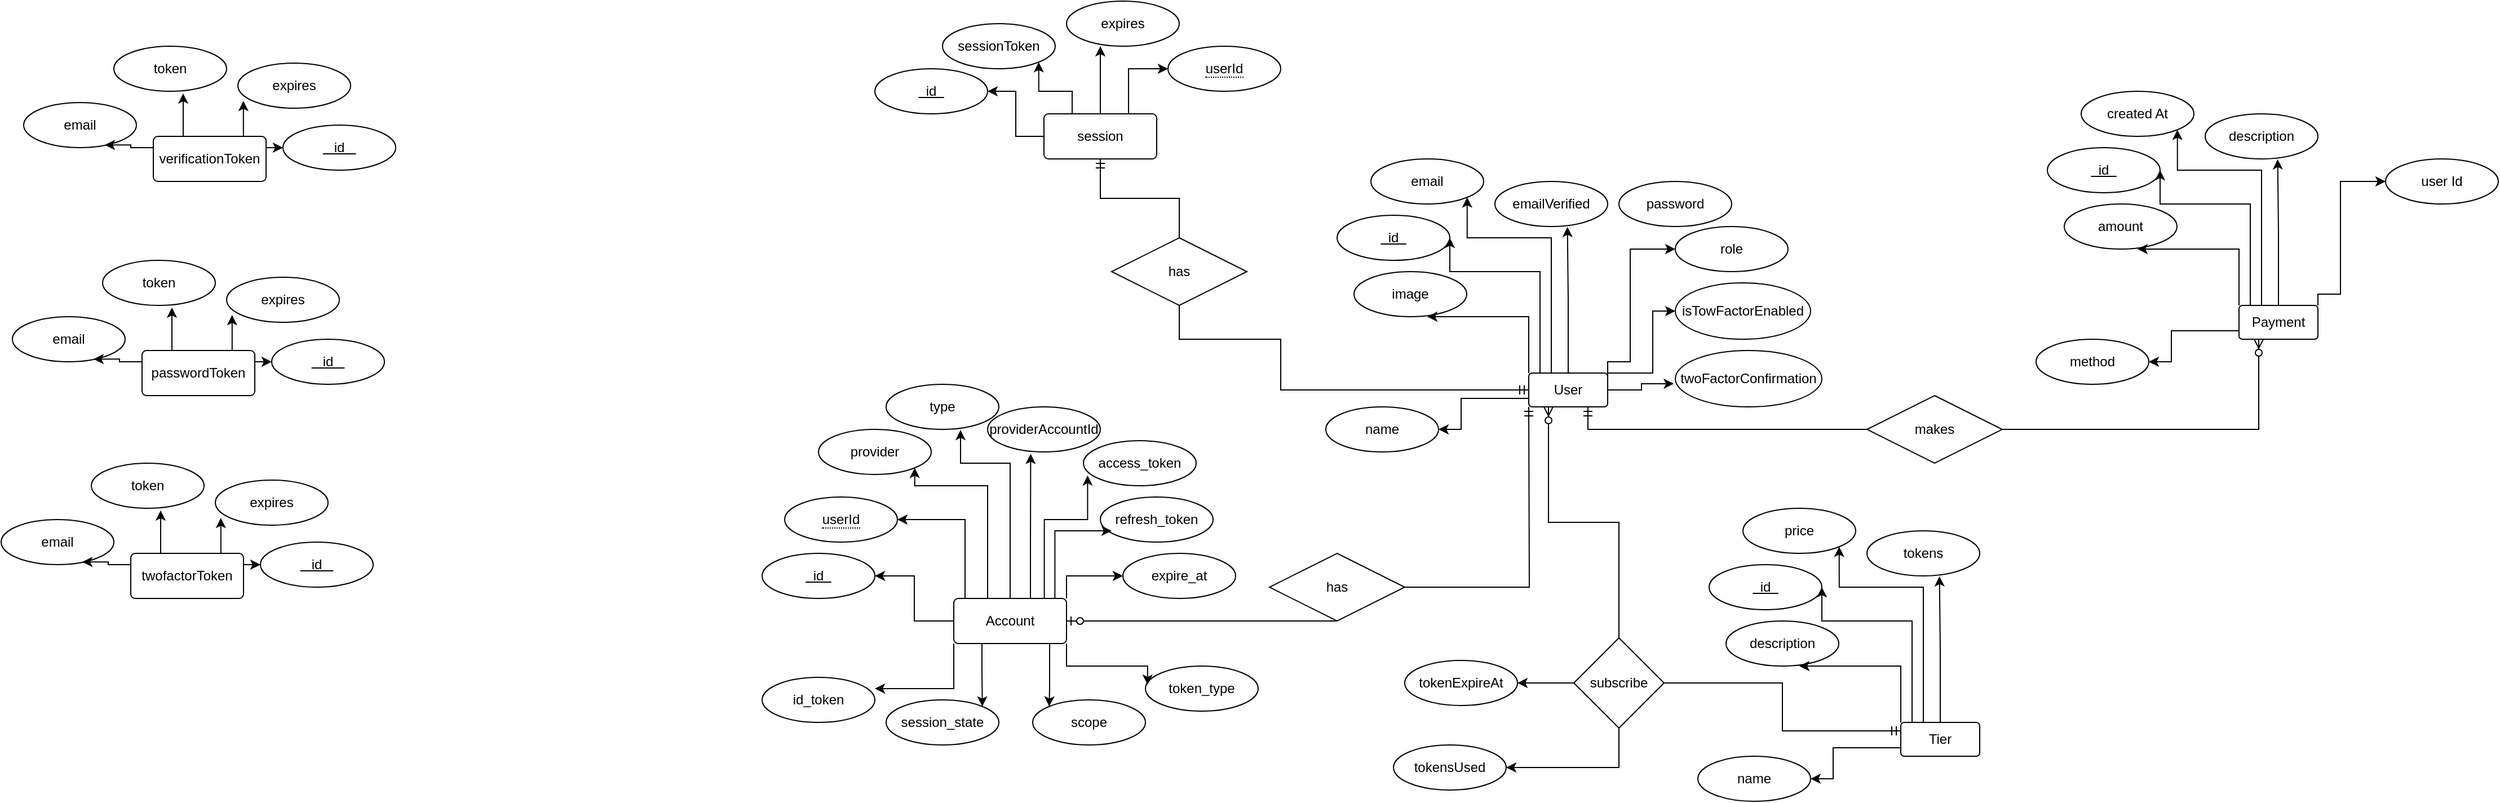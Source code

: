 <mxfile version="24.6.5" type="github">
  <diagram id="R2lEEEUBdFMjLlhIrx00" name="Page-1">
    <mxGraphModel dx="2613" dy="454" grid="1" gridSize="10" guides="1" tooltips="1" connect="1" arrows="1" fold="1" page="1" pageScale="1" pageWidth="850" pageHeight="1100" math="0" shadow="0" extFonts="Permanent Marker^https://fonts.googleapis.com/css?family=Permanent+Marker">
      <root>
        <mxCell id="0" />
        <mxCell id="1" parent="0" />
        <mxCell id="JUTJd4A7Ja9mCz1lMSgx-1" value="&amp;nbsp; id&amp;nbsp;&amp;nbsp;" style="ellipse;whiteSpace=wrap;html=1;align=center;fontStyle=4;" parent="1" vertex="1">
          <mxGeometry x="-440" y="350" width="100" height="40" as="geometry" />
        </mxCell>
        <mxCell id="JUTJd4A7Ja9mCz1lMSgx-2" style="edgeStyle=orthogonalEdgeStyle;rounded=0;orthogonalLoop=1;jettySize=auto;html=1;exitX=1;exitY=0.25;exitDx=0;exitDy=0;" parent="1" source="JUTJd4A7Ja9mCz1lMSgx-6" edge="1">
          <mxGeometry relative="1" as="geometry">
            <mxPoint x="-140" y="435" as="targetPoint" />
            <Array as="points">
              <mxPoint x="-160" y="490" />
              <mxPoint x="-160" y="435" />
            </Array>
          </mxGeometry>
        </mxCell>
        <mxCell id="JUTJd4A7Ja9mCz1lMSgx-3" style="edgeStyle=orthogonalEdgeStyle;rounded=0;orthogonalLoop=1;jettySize=auto;html=1;exitX=1;exitY=0;exitDx=0;exitDy=0;entryX=0;entryY=0.5;entryDx=0;entryDy=0;" parent="1" source="JUTJd4A7Ja9mCz1lMSgx-6" target="JUTJd4A7Ja9mCz1lMSgx-10" edge="1">
          <mxGeometry relative="1" as="geometry">
            <Array as="points">
              <mxPoint x="-180" y="480" />
              <mxPoint x="-180" y="380" />
            </Array>
          </mxGeometry>
        </mxCell>
        <mxCell id="JUTJd4A7Ja9mCz1lMSgx-4" style="edgeStyle=orthogonalEdgeStyle;rounded=0;orthogonalLoop=1;jettySize=auto;html=1;entryX=1;entryY=0.5;entryDx=0;entryDy=0;" parent="1" source="JUTJd4A7Ja9mCz1lMSgx-6" target="JUTJd4A7Ja9mCz1lMSgx-1" edge="1">
          <mxGeometry relative="1" as="geometry">
            <Array as="points">
              <mxPoint x="-260" y="400" />
              <mxPoint x="-340" y="400" />
            </Array>
          </mxGeometry>
        </mxCell>
        <mxCell id="JUTJd4A7Ja9mCz1lMSgx-5" style="edgeStyle=orthogonalEdgeStyle;rounded=0;orthogonalLoop=1;jettySize=auto;html=1;entryX=1;entryY=1;entryDx=0;entryDy=0;" parent="1" source="JUTJd4A7Ja9mCz1lMSgx-6" target="JUTJd4A7Ja9mCz1lMSgx-7" edge="1">
          <mxGeometry relative="1" as="geometry">
            <Array as="points">
              <mxPoint x="-250" y="370" />
              <mxPoint x="-325" y="370" />
            </Array>
          </mxGeometry>
        </mxCell>
        <mxCell id="JUTJd4A7Ja9mCz1lMSgx-6" value="User" style="rounded=1;arcSize=10;whiteSpace=wrap;html=1;align=center;" parent="1" vertex="1">
          <mxGeometry x="-270" y="490" width="70" height="30" as="geometry" />
        </mxCell>
        <mxCell id="JUTJd4A7Ja9mCz1lMSgx-7" value="email" style="ellipse;whiteSpace=wrap;html=1;align=center;" parent="1" vertex="1">
          <mxGeometry x="-410" y="300" width="100" height="40" as="geometry" />
        </mxCell>
        <mxCell id="JUTJd4A7Ja9mCz1lMSgx-8" value="emailVerified" style="ellipse;whiteSpace=wrap;html=1;align=center;" parent="1" vertex="1">
          <mxGeometry x="-300" y="320" width="100" height="40" as="geometry" />
        </mxCell>
        <mxCell id="JUTJd4A7Ja9mCz1lMSgx-9" value="password" style="ellipse;whiteSpace=wrap;html=1;align=center;" parent="1" vertex="1">
          <mxGeometry x="-190" y="320" width="100" height="40" as="geometry" />
        </mxCell>
        <mxCell id="JUTJd4A7Ja9mCz1lMSgx-10" value="role" style="ellipse;whiteSpace=wrap;html=1;align=center;" parent="1" vertex="1">
          <mxGeometry x="-140" y="360" width="100" height="40" as="geometry" />
        </mxCell>
        <mxCell id="JUTJd4A7Ja9mCz1lMSgx-11" value="image" style="ellipse;whiteSpace=wrap;html=1;align=center;" parent="1" vertex="1">
          <mxGeometry x="-425" y="400" width="100" height="40" as="geometry" />
        </mxCell>
        <mxCell id="JUTJd4A7Ja9mCz1lMSgx-12" value="isTowFactorEnabled" style="ellipse;whiteSpace=wrap;html=1;align=center;" parent="1" vertex="1">
          <mxGeometry x="-140" y="410" width="120" height="50" as="geometry" />
        </mxCell>
        <mxCell id="JUTJd4A7Ja9mCz1lMSgx-13" value="twoFactorConfirmation" style="ellipse;whiteSpace=wrap;html=1;align=center;" parent="1" vertex="1">
          <mxGeometry x="-140" y="470" width="130" height="50" as="geometry" />
        </mxCell>
        <mxCell id="JUTJd4A7Ja9mCz1lMSgx-14" style="edgeStyle=orthogonalEdgeStyle;rounded=0;orthogonalLoop=1;jettySize=auto;html=1;entryX=-0.01;entryY=0.589;entryDx=0;entryDy=0;entryPerimeter=0;" parent="1" source="JUTJd4A7Ja9mCz1lMSgx-6" target="JUTJd4A7Ja9mCz1lMSgx-13" edge="1">
          <mxGeometry relative="1" as="geometry" />
        </mxCell>
        <mxCell id="JUTJd4A7Ja9mCz1lMSgx-15" style="edgeStyle=orthogonalEdgeStyle;rounded=0;orthogonalLoop=1;jettySize=auto;html=1;" parent="1" source="JUTJd4A7Ja9mCz1lMSgx-21" target="JUTJd4A7Ja9mCz1lMSgx-22" edge="1">
          <mxGeometry relative="1" as="geometry" />
        </mxCell>
        <mxCell id="JUTJd4A7Ja9mCz1lMSgx-16" style="edgeStyle=orthogonalEdgeStyle;rounded=0;orthogonalLoop=1;jettySize=auto;html=1;exitX=0.25;exitY=0;exitDx=0;exitDy=0;entryX=1;entryY=0.5;entryDx=0;entryDy=0;" parent="1" source="JUTJd4A7Ja9mCz1lMSgx-21" target="JUTJd4A7Ja9mCz1lMSgx-23" edge="1">
          <mxGeometry relative="1" as="geometry">
            <Array as="points">
              <mxPoint x="-770" y="690" />
              <mxPoint x="-770" y="620" />
            </Array>
          </mxGeometry>
        </mxCell>
        <mxCell id="JUTJd4A7Ja9mCz1lMSgx-17" style="edgeStyle=orthogonalEdgeStyle;rounded=0;orthogonalLoop=1;jettySize=auto;html=1;exitX=0.5;exitY=0;exitDx=0;exitDy=0;entryX=0.66;entryY=1.014;entryDx=0;entryDy=0;entryPerimeter=0;" parent="1" source="JUTJd4A7Ja9mCz1lMSgx-21" target="JUTJd4A7Ja9mCz1lMSgx-25" edge="1">
          <mxGeometry relative="1" as="geometry">
            <Array as="points">
              <mxPoint x="-730" y="570" />
              <mxPoint x="-774" y="570" />
            </Array>
          </mxGeometry>
        </mxCell>
        <mxCell id="JUTJd4A7Ja9mCz1lMSgx-18" style="edgeStyle=orthogonalEdgeStyle;rounded=0;orthogonalLoop=1;jettySize=auto;html=1;exitX=0.25;exitY=1;exitDx=0;exitDy=0;entryX=1;entryY=0;entryDx=0;entryDy=0;" parent="1" source="JUTJd4A7Ja9mCz1lMSgx-21" target="JUTJd4A7Ja9mCz1lMSgx-33" edge="1">
          <mxGeometry relative="1" as="geometry" />
        </mxCell>
        <mxCell id="JUTJd4A7Ja9mCz1lMSgx-19" style="edgeStyle=orthogonalEdgeStyle;rounded=0;orthogonalLoop=1;jettySize=auto;html=1;exitX=1;exitY=0;exitDx=0;exitDy=0;entryX=0;entryY=0.5;entryDx=0;entryDy=0;" parent="1" source="JUTJd4A7Ja9mCz1lMSgx-21" target="JUTJd4A7Ja9mCz1lMSgx-26" edge="1">
          <mxGeometry relative="1" as="geometry" />
        </mxCell>
        <mxCell id="JUTJd4A7Ja9mCz1lMSgx-20" style="edgeStyle=orthogonalEdgeStyle;rounded=0;orthogonalLoop=1;jettySize=auto;html=1;entryX=0;entryY=0;entryDx=0;entryDy=0;" parent="1" source="JUTJd4A7Ja9mCz1lMSgx-21" target="JUTJd4A7Ja9mCz1lMSgx-30" edge="1">
          <mxGeometry relative="1" as="geometry">
            <Array as="points">
              <mxPoint x="-695" y="770" />
              <mxPoint x="-695" y="770" />
            </Array>
          </mxGeometry>
        </mxCell>
        <mxCell id="JUTJd4A7Ja9mCz1lMSgx-21" value="Account" style="rounded=1;arcSize=10;whiteSpace=wrap;html=1;align=center;" parent="1" vertex="1">
          <mxGeometry x="-780" y="690" width="100" height="40" as="geometry" />
        </mxCell>
        <mxCell id="JUTJd4A7Ja9mCz1lMSgx-22" value="&amp;nbsp; id&amp;nbsp;&amp;nbsp;" style="ellipse;whiteSpace=wrap;html=1;align=center;fontStyle=4;" parent="1" vertex="1">
          <mxGeometry x="-950" y="650" width="100" height="40" as="geometry" />
        </mxCell>
        <mxCell id="JUTJd4A7Ja9mCz1lMSgx-23" value="&lt;span style=&quot;border-bottom: 1px dotted&quot;&gt;userId&lt;/span&gt;" style="ellipse;whiteSpace=wrap;html=1;align=center;" parent="1" vertex="1">
          <mxGeometry x="-930" y="600" width="100" height="40" as="geometry" />
        </mxCell>
        <mxCell id="JUTJd4A7Ja9mCz1lMSgx-24" value="provider" style="ellipse;whiteSpace=wrap;html=1;align=center;" parent="1" vertex="1">
          <mxGeometry x="-900" y="540" width="100" height="40" as="geometry" />
        </mxCell>
        <mxCell id="JUTJd4A7Ja9mCz1lMSgx-25" value="type" style="ellipse;whiteSpace=wrap;html=1;align=center;" parent="1" vertex="1">
          <mxGeometry x="-840" y="500" width="100" height="40" as="geometry" />
        </mxCell>
        <mxCell id="JUTJd4A7Ja9mCz1lMSgx-26" value="expire_at" style="ellipse;whiteSpace=wrap;html=1;align=center;" parent="1" vertex="1">
          <mxGeometry x="-630" y="650" width="100" height="40" as="geometry" />
        </mxCell>
        <mxCell id="JUTJd4A7Ja9mCz1lMSgx-27" value="token_type" style="ellipse;whiteSpace=wrap;html=1;align=center;" parent="1" vertex="1">
          <mxGeometry x="-610" y="750" width="100" height="40" as="geometry" />
        </mxCell>
        <mxCell id="JUTJd4A7Ja9mCz1lMSgx-28" value="access_token" style="ellipse;whiteSpace=wrap;html=1;align=center;" parent="1" vertex="1">
          <mxGeometry x="-665" y="550" width="100" height="40" as="geometry" />
        </mxCell>
        <mxCell id="JUTJd4A7Ja9mCz1lMSgx-29" value="providerAccountId" style="ellipse;whiteSpace=wrap;html=1;align=center;" parent="1" vertex="1">
          <mxGeometry x="-750" y="520" width="100" height="40" as="geometry" />
        </mxCell>
        <mxCell id="JUTJd4A7Ja9mCz1lMSgx-30" value="scope" style="ellipse;whiteSpace=wrap;html=1;align=center;" parent="1" vertex="1">
          <mxGeometry x="-710" y="780" width="100" height="40" as="geometry" />
        </mxCell>
        <mxCell id="JUTJd4A7Ja9mCz1lMSgx-31" value="refresh_token" style="ellipse;whiteSpace=wrap;html=1;align=center;" parent="1" vertex="1">
          <mxGeometry x="-650" y="600" width="100" height="40" as="geometry" />
        </mxCell>
        <mxCell id="JUTJd4A7Ja9mCz1lMSgx-32" value="id_token" style="ellipse;whiteSpace=wrap;html=1;align=center;" parent="1" vertex="1">
          <mxGeometry x="-950" y="760" width="100" height="40" as="geometry" />
        </mxCell>
        <mxCell id="JUTJd4A7Ja9mCz1lMSgx-33" value="session_state" style="ellipse;whiteSpace=wrap;html=1;align=center;" parent="1" vertex="1">
          <mxGeometry x="-840" y="780" width="100" height="40" as="geometry" />
        </mxCell>
        <mxCell id="JUTJd4A7Ja9mCz1lMSgx-34" style="edgeStyle=orthogonalEdgeStyle;rounded=0;orthogonalLoop=1;jettySize=auto;html=1;exitX=0.75;exitY=0;exitDx=0;exitDy=0;entryX=1;entryY=1;entryDx=0;entryDy=0;" parent="1" source="JUTJd4A7Ja9mCz1lMSgx-21" target="JUTJd4A7Ja9mCz1lMSgx-24" edge="1">
          <mxGeometry relative="1" as="geometry">
            <Array as="points">
              <mxPoint x="-750" y="690" />
              <mxPoint x="-750" y="590" />
              <mxPoint x="-815" y="590" />
            </Array>
          </mxGeometry>
        </mxCell>
        <mxCell id="JUTJd4A7Ja9mCz1lMSgx-35" style="edgeStyle=orthogonalEdgeStyle;rounded=0;orthogonalLoop=1;jettySize=auto;html=1;entryX=0.037;entryY=0.771;entryDx=0;entryDy=0;entryPerimeter=0;exitX=0.803;exitY=-0.005;exitDx=0;exitDy=0;exitPerimeter=0;" parent="1" source="JUTJd4A7Ja9mCz1lMSgx-21" target="JUTJd4A7Ja9mCz1lMSgx-28" edge="1">
          <mxGeometry relative="1" as="geometry">
            <Array as="points">
              <mxPoint x="-700" y="620" />
              <mxPoint x="-661" y="620" />
            </Array>
            <mxPoint x="-690" y="690" as="sourcePoint" />
          </mxGeometry>
        </mxCell>
        <mxCell id="JUTJd4A7Ja9mCz1lMSgx-36" style="edgeStyle=orthogonalEdgeStyle;rounded=0;orthogonalLoop=1;jettySize=auto;html=1;exitX=1;exitY=1;exitDx=0;exitDy=0;entryX=0.019;entryY=0.414;entryDx=0;entryDy=0;entryPerimeter=0;" parent="1" source="JUTJd4A7Ja9mCz1lMSgx-21" target="JUTJd4A7Ja9mCz1lMSgx-27" edge="1">
          <mxGeometry relative="1" as="geometry">
            <Array as="points">
              <mxPoint x="-680" y="750" />
              <mxPoint x="-608" y="750" />
            </Array>
          </mxGeometry>
        </mxCell>
        <mxCell id="JUTJd4A7Ja9mCz1lMSgx-37" style="edgeStyle=orthogonalEdgeStyle;rounded=0;orthogonalLoop=1;jettySize=auto;html=1;exitX=0;exitY=1;exitDx=0;exitDy=0;entryX=1;entryY=0.25;entryDx=0;entryDy=0;entryPerimeter=0;" parent="1" source="JUTJd4A7Ja9mCz1lMSgx-21" target="JUTJd4A7Ja9mCz1lMSgx-32" edge="1">
          <mxGeometry relative="1" as="geometry" />
        </mxCell>
        <mxCell id="JUTJd4A7Ja9mCz1lMSgx-38" style="edgeStyle=orthogonalEdgeStyle;rounded=0;orthogonalLoop=1;jettySize=auto;html=1;exitX=0;exitY=0.5;exitDx=0;exitDy=0;entryX=1;entryY=0.5;entryDx=0;entryDy=0;" parent="1" source="JUTJd4A7Ja9mCz1lMSgx-41" target="JUTJd4A7Ja9mCz1lMSgx-44" edge="1">
          <mxGeometry relative="1" as="geometry" />
        </mxCell>
        <mxCell id="JUTJd4A7Ja9mCz1lMSgx-39" style="edgeStyle=orthogonalEdgeStyle;rounded=0;orthogonalLoop=1;jettySize=auto;html=1;exitX=0.25;exitY=0;exitDx=0;exitDy=0;entryX=1;entryY=1;entryDx=0;entryDy=0;" parent="1" source="JUTJd4A7Ja9mCz1lMSgx-41" target="JUTJd4A7Ja9mCz1lMSgx-42" edge="1">
          <mxGeometry relative="1" as="geometry" />
        </mxCell>
        <mxCell id="JUTJd4A7Ja9mCz1lMSgx-40" style="edgeStyle=orthogonalEdgeStyle;rounded=0;orthogonalLoop=1;jettySize=auto;html=1;exitX=0.75;exitY=0;exitDx=0;exitDy=0;entryX=0;entryY=0.5;entryDx=0;entryDy=0;" parent="1" source="JUTJd4A7Ja9mCz1lMSgx-41" target="JUTJd4A7Ja9mCz1lMSgx-45" edge="1">
          <mxGeometry relative="1" as="geometry" />
        </mxCell>
        <mxCell id="JUTJd4A7Ja9mCz1lMSgx-41" value="session" style="rounded=1;arcSize=10;whiteSpace=wrap;html=1;align=center;" parent="1" vertex="1">
          <mxGeometry x="-700" y="260" width="100" height="40" as="geometry" />
        </mxCell>
        <mxCell id="JUTJd4A7Ja9mCz1lMSgx-42" value="sessionToken" style="ellipse;whiteSpace=wrap;html=1;align=center;" parent="1" vertex="1">
          <mxGeometry x="-790" y="180" width="100" height="40" as="geometry" />
        </mxCell>
        <mxCell id="JUTJd4A7Ja9mCz1lMSgx-43" value="expires" style="ellipse;whiteSpace=wrap;html=1;align=center;" parent="1" vertex="1">
          <mxGeometry x="-680" y="160" width="100" height="40" as="geometry" />
        </mxCell>
        <mxCell id="JUTJd4A7Ja9mCz1lMSgx-44" value="&amp;nbsp; id&amp;nbsp;&amp;nbsp;" style="ellipse;whiteSpace=wrap;html=1;align=center;fontStyle=4;" parent="1" vertex="1">
          <mxGeometry x="-850" y="220" width="100" height="40" as="geometry" />
        </mxCell>
        <mxCell id="JUTJd4A7Ja9mCz1lMSgx-45" value="&lt;span style=&quot;border-bottom: 1px dotted&quot;&gt;userId&lt;/span&gt;" style="ellipse;whiteSpace=wrap;html=1;align=center;" parent="1" vertex="1">
          <mxGeometry x="-590" y="200" width="100" height="40" as="geometry" />
        </mxCell>
        <mxCell id="JUTJd4A7Ja9mCz1lMSgx-46" style="edgeStyle=orthogonalEdgeStyle;rounded=0;orthogonalLoop=1;jettySize=auto;html=1;entryX=0.3;entryY=1;entryDx=0;entryDy=0;entryPerimeter=0;" parent="1" source="JUTJd4A7Ja9mCz1lMSgx-41" target="JUTJd4A7Ja9mCz1lMSgx-43" edge="1">
          <mxGeometry relative="1" as="geometry" />
        </mxCell>
        <mxCell id="JUTJd4A7Ja9mCz1lMSgx-47" style="edgeStyle=orthogonalEdgeStyle;rounded=0;orthogonalLoop=1;jettySize=auto;html=1;exitX=1;exitY=0.25;exitDx=0;exitDy=0;entryX=0;entryY=0.5;entryDx=0;entryDy=0;" parent="1" source="JUTJd4A7Ja9mCz1lMSgx-48" target="JUTJd4A7Ja9mCz1lMSgx-52" edge="1">
          <mxGeometry relative="1" as="geometry" />
        </mxCell>
        <mxCell id="JUTJd4A7Ja9mCz1lMSgx-48" value="verificationToken" style="rounded=1;arcSize=10;whiteSpace=wrap;html=1;align=center;" parent="1" vertex="1">
          <mxGeometry x="-1490" y="280" width="100" height="40" as="geometry" />
        </mxCell>
        <mxCell id="JUTJd4A7Ja9mCz1lMSgx-49" value="email" style="ellipse;whiteSpace=wrap;html=1;align=center;" parent="1" vertex="1">
          <mxGeometry x="-1605" y="250" width="100" height="40" as="geometry" />
        </mxCell>
        <mxCell id="JUTJd4A7Ja9mCz1lMSgx-50" value="token" style="ellipse;whiteSpace=wrap;html=1;align=center;" parent="1" vertex="1">
          <mxGeometry x="-1525" y="200" width="100" height="40" as="geometry" />
        </mxCell>
        <mxCell id="JUTJd4A7Ja9mCz1lMSgx-51" value="expires" style="ellipse;whiteSpace=wrap;html=1;align=center;" parent="1" vertex="1">
          <mxGeometry x="-1415" y="215" width="100" height="40" as="geometry" />
        </mxCell>
        <mxCell id="JUTJd4A7Ja9mCz1lMSgx-52" value="&amp;nbsp; &amp;nbsp;id&amp;nbsp; &amp;nbsp;" style="ellipse;whiteSpace=wrap;html=1;align=center;fontStyle=4;" parent="1" vertex="1">
          <mxGeometry x="-1375" y="270" width="100" height="40" as="geometry" />
        </mxCell>
        <mxCell id="JUTJd4A7Ja9mCz1lMSgx-53" style="edgeStyle=orthogonalEdgeStyle;rounded=0;orthogonalLoop=1;jettySize=auto;html=1;exitX=0;exitY=0.25;exitDx=0;exitDy=0;entryX=0.72;entryY=0.94;entryDx=0;entryDy=0;entryPerimeter=0;" parent="1" source="JUTJd4A7Ja9mCz1lMSgx-48" target="JUTJd4A7Ja9mCz1lMSgx-49" edge="1">
          <mxGeometry relative="1" as="geometry" />
        </mxCell>
        <mxCell id="JUTJd4A7Ja9mCz1lMSgx-54" style="edgeStyle=orthogonalEdgeStyle;rounded=0;orthogonalLoop=1;jettySize=auto;html=1;exitX=0.25;exitY=0;exitDx=0;exitDy=0;entryX=0.615;entryY=1.048;entryDx=0;entryDy=0;entryPerimeter=0;" parent="1" source="JUTJd4A7Ja9mCz1lMSgx-48" target="JUTJd4A7Ja9mCz1lMSgx-50" edge="1">
          <mxGeometry relative="1" as="geometry" />
        </mxCell>
        <mxCell id="JUTJd4A7Ja9mCz1lMSgx-55" style="edgeStyle=orthogonalEdgeStyle;rounded=0;orthogonalLoop=1;jettySize=auto;html=1;exitX=0.75;exitY=0;exitDx=0;exitDy=0;entryX=0.049;entryY=0.839;entryDx=0;entryDy=0;entryPerimeter=0;" parent="1" source="JUTJd4A7Ja9mCz1lMSgx-48" target="JUTJd4A7Ja9mCz1lMSgx-51" edge="1">
          <mxGeometry relative="1" as="geometry" />
        </mxCell>
        <mxCell id="JUTJd4A7Ja9mCz1lMSgx-56" style="edgeStyle=orthogonalEdgeStyle;rounded=0;orthogonalLoop=1;jettySize=auto;html=1;exitX=1;exitY=0.25;exitDx=0;exitDy=0;entryX=0;entryY=0.5;entryDx=0;entryDy=0;" parent="1" source="JUTJd4A7Ja9mCz1lMSgx-57" target="JUTJd4A7Ja9mCz1lMSgx-61" edge="1">
          <mxGeometry relative="1" as="geometry" />
        </mxCell>
        <mxCell id="JUTJd4A7Ja9mCz1lMSgx-57" value="passwordToken" style="rounded=1;arcSize=10;whiteSpace=wrap;html=1;align=center;" parent="1" vertex="1">
          <mxGeometry x="-1500" y="470" width="100" height="40" as="geometry" />
        </mxCell>
        <mxCell id="JUTJd4A7Ja9mCz1lMSgx-58" value="email" style="ellipse;whiteSpace=wrap;html=1;align=center;" parent="1" vertex="1">
          <mxGeometry x="-1615" y="440" width="100" height="40" as="geometry" />
        </mxCell>
        <mxCell id="JUTJd4A7Ja9mCz1lMSgx-59" value="token" style="ellipse;whiteSpace=wrap;html=1;align=center;" parent="1" vertex="1">
          <mxGeometry x="-1535" y="390" width="100" height="40" as="geometry" />
        </mxCell>
        <mxCell id="JUTJd4A7Ja9mCz1lMSgx-60" value="expires" style="ellipse;whiteSpace=wrap;html=1;align=center;" parent="1" vertex="1">
          <mxGeometry x="-1425" y="405" width="100" height="40" as="geometry" />
        </mxCell>
        <mxCell id="JUTJd4A7Ja9mCz1lMSgx-61" value="&amp;nbsp; &amp;nbsp;id&amp;nbsp; &amp;nbsp;" style="ellipse;whiteSpace=wrap;html=1;align=center;fontStyle=4;" parent="1" vertex="1">
          <mxGeometry x="-1385" y="460" width="100" height="40" as="geometry" />
        </mxCell>
        <mxCell id="JUTJd4A7Ja9mCz1lMSgx-62" style="edgeStyle=orthogonalEdgeStyle;rounded=0;orthogonalLoop=1;jettySize=auto;html=1;exitX=0;exitY=0.25;exitDx=0;exitDy=0;entryX=0.72;entryY=0.94;entryDx=0;entryDy=0;entryPerimeter=0;" parent="1" source="JUTJd4A7Ja9mCz1lMSgx-57" target="JUTJd4A7Ja9mCz1lMSgx-58" edge="1">
          <mxGeometry relative="1" as="geometry" />
        </mxCell>
        <mxCell id="JUTJd4A7Ja9mCz1lMSgx-63" style="edgeStyle=orthogonalEdgeStyle;rounded=0;orthogonalLoop=1;jettySize=auto;html=1;exitX=0.25;exitY=0;exitDx=0;exitDy=0;entryX=0.615;entryY=1.048;entryDx=0;entryDy=0;entryPerimeter=0;" parent="1" source="JUTJd4A7Ja9mCz1lMSgx-57" target="JUTJd4A7Ja9mCz1lMSgx-59" edge="1">
          <mxGeometry relative="1" as="geometry" />
        </mxCell>
        <mxCell id="JUTJd4A7Ja9mCz1lMSgx-64" style="edgeStyle=orthogonalEdgeStyle;rounded=0;orthogonalLoop=1;jettySize=auto;html=1;exitX=0.75;exitY=0;exitDx=0;exitDy=0;entryX=0.049;entryY=0.839;entryDx=0;entryDy=0;entryPerimeter=0;" parent="1" source="JUTJd4A7Ja9mCz1lMSgx-57" target="JUTJd4A7Ja9mCz1lMSgx-60" edge="1">
          <mxGeometry relative="1" as="geometry" />
        </mxCell>
        <mxCell id="JUTJd4A7Ja9mCz1lMSgx-65" style="edgeStyle=orthogonalEdgeStyle;rounded=0;orthogonalLoop=1;jettySize=auto;html=1;exitX=1;exitY=0.25;exitDx=0;exitDy=0;entryX=0;entryY=0.5;entryDx=0;entryDy=0;" parent="1" source="JUTJd4A7Ja9mCz1lMSgx-66" target="JUTJd4A7Ja9mCz1lMSgx-70" edge="1">
          <mxGeometry relative="1" as="geometry" />
        </mxCell>
        <mxCell id="JUTJd4A7Ja9mCz1lMSgx-66" value="twofactorToken" style="rounded=1;arcSize=10;whiteSpace=wrap;html=1;align=center;" parent="1" vertex="1">
          <mxGeometry x="-1510" y="650" width="100" height="40" as="geometry" />
        </mxCell>
        <mxCell id="JUTJd4A7Ja9mCz1lMSgx-67" value="email" style="ellipse;whiteSpace=wrap;html=1;align=center;" parent="1" vertex="1">
          <mxGeometry x="-1625" y="620" width="100" height="40" as="geometry" />
        </mxCell>
        <mxCell id="JUTJd4A7Ja9mCz1lMSgx-68" value="token" style="ellipse;whiteSpace=wrap;html=1;align=center;" parent="1" vertex="1">
          <mxGeometry x="-1545" y="570" width="100" height="40" as="geometry" />
        </mxCell>
        <mxCell id="JUTJd4A7Ja9mCz1lMSgx-69" value="expires" style="ellipse;whiteSpace=wrap;html=1;align=center;" parent="1" vertex="1">
          <mxGeometry x="-1435" y="585" width="100" height="40" as="geometry" />
        </mxCell>
        <mxCell id="JUTJd4A7Ja9mCz1lMSgx-70" value="&amp;nbsp; &amp;nbsp;id&amp;nbsp; &amp;nbsp;" style="ellipse;whiteSpace=wrap;html=1;align=center;fontStyle=4;" parent="1" vertex="1">
          <mxGeometry x="-1395" y="640" width="100" height="40" as="geometry" />
        </mxCell>
        <mxCell id="JUTJd4A7Ja9mCz1lMSgx-71" style="edgeStyle=orthogonalEdgeStyle;rounded=0;orthogonalLoop=1;jettySize=auto;html=1;exitX=0;exitY=0.25;exitDx=0;exitDy=0;entryX=0.72;entryY=0.94;entryDx=0;entryDy=0;entryPerimeter=0;" parent="1" source="JUTJd4A7Ja9mCz1lMSgx-66" target="JUTJd4A7Ja9mCz1lMSgx-67" edge="1">
          <mxGeometry relative="1" as="geometry" />
        </mxCell>
        <mxCell id="JUTJd4A7Ja9mCz1lMSgx-72" style="edgeStyle=orthogonalEdgeStyle;rounded=0;orthogonalLoop=1;jettySize=auto;html=1;exitX=0.25;exitY=0;exitDx=0;exitDy=0;entryX=0.615;entryY=1.048;entryDx=0;entryDy=0;entryPerimeter=0;" parent="1" source="JUTJd4A7Ja9mCz1lMSgx-66" target="JUTJd4A7Ja9mCz1lMSgx-68" edge="1">
          <mxGeometry relative="1" as="geometry" />
        </mxCell>
        <mxCell id="JUTJd4A7Ja9mCz1lMSgx-73" style="edgeStyle=orthogonalEdgeStyle;rounded=0;orthogonalLoop=1;jettySize=auto;html=1;exitX=0.75;exitY=0;exitDx=0;exitDy=0;entryX=0.049;entryY=0.839;entryDx=0;entryDy=0;entryPerimeter=0;" parent="1" source="JUTJd4A7Ja9mCz1lMSgx-66" target="JUTJd4A7Ja9mCz1lMSgx-69" edge="1">
          <mxGeometry relative="1" as="geometry" />
        </mxCell>
        <mxCell id="JUTJd4A7Ja9mCz1lMSgx-74" value="name" style="ellipse;whiteSpace=wrap;html=1;align=center;" parent="1" vertex="1">
          <mxGeometry x="-450" y="520" width="100" height="40" as="geometry" />
        </mxCell>
        <mxCell id="JUTJd4A7Ja9mCz1lMSgx-80" style="edgeStyle=orthogonalEdgeStyle;rounded=0;orthogonalLoop=1;jettySize=auto;html=1;exitX=0;exitY=0.75;exitDx=0;exitDy=0;" parent="1" source="JUTJd4A7Ja9mCz1lMSgx-6" target="JUTJd4A7Ja9mCz1lMSgx-74" edge="1">
          <mxGeometry relative="1" as="geometry">
            <mxPoint x="-330" y="540" as="targetPoint" />
            <Array as="points">
              <mxPoint x="-330" y="513" />
              <mxPoint x="-330" y="540" />
            </Array>
          </mxGeometry>
        </mxCell>
        <mxCell id="JUTJd4A7Ja9mCz1lMSgx-81" value="has" style="shape=rhombus;perimeter=rhombusPerimeter;whiteSpace=wrap;html=1;align=center;" parent="1" vertex="1">
          <mxGeometry x="-500" y="650" width="120" height="60" as="geometry" />
        </mxCell>
        <mxCell id="JUTJd4A7Ja9mCz1lMSgx-82" value="" style="edgeStyle=orthogonalEdgeStyle;fontSize=12;html=1;endArrow=ERmandOne;rounded=0;exitX=1;exitY=0.5;exitDx=0;exitDy=0;" parent="1" source="JUTJd4A7Ja9mCz1lMSgx-81" edge="1">
          <mxGeometry width="100" height="100" relative="1" as="geometry">
            <mxPoint x="-530" y="610" as="sourcePoint" />
            <mxPoint x="-270" y="520" as="targetPoint" />
          </mxGeometry>
        </mxCell>
        <mxCell id="JUTJd4A7Ja9mCz1lMSgx-83" value="" style="edgeStyle=orthogonalEdgeStyle;fontSize=12;html=1;endArrow=ERzeroToOne;endFill=1;rounded=0;" parent="1" source="JUTJd4A7Ja9mCz1lMSgx-81" target="JUTJd4A7Ja9mCz1lMSgx-21" edge="1">
          <mxGeometry width="100" height="100" relative="1" as="geometry">
            <mxPoint x="-470" y="760" as="sourcePoint" />
            <mxPoint x="-370" y="660" as="targetPoint" />
            <Array as="points">
              <mxPoint x="-520" y="710" />
              <mxPoint x="-520" y="710" />
            </Array>
          </mxGeometry>
        </mxCell>
        <mxCell id="JUTJd4A7Ja9mCz1lMSgx-84" style="edgeStyle=orthogonalEdgeStyle;fontSize=12;html=1;endArrow=ERmandOne;rounded=0;exitX=0.5;exitY=1;exitDx=0;exitDy=0;" parent="1" source="JUTJd4A7Ja9mCz1lMSgx-86" target="JUTJd4A7Ja9mCz1lMSgx-6" edge="1">
          <mxGeometry relative="1" as="geometry">
            <Array as="points">
              <mxPoint x="-580" y="460" />
              <mxPoint x="-490" y="460" />
              <mxPoint x="-490" y="505" />
            </Array>
          </mxGeometry>
        </mxCell>
        <mxCell id="JUTJd4A7Ja9mCz1lMSgx-85" style="fontSize=12;html=1;endArrow=ERmandOne;rounded=0;exitX=0.5;exitY=0;exitDx=0;exitDy=0;edgeStyle=orthogonalEdgeStyle;" parent="1" source="JUTJd4A7Ja9mCz1lMSgx-86" target="JUTJd4A7Ja9mCz1lMSgx-41" edge="1">
          <mxGeometry relative="1" as="geometry" />
        </mxCell>
        <mxCell id="JUTJd4A7Ja9mCz1lMSgx-86" value="has" style="shape=rhombus;perimeter=rhombusPerimeter;whiteSpace=wrap;html=1;align=center;" parent="1" vertex="1">
          <mxGeometry x="-640" y="370" width="120" height="60" as="geometry" />
        </mxCell>
        <mxCell id="JUTJd4A7Ja9mCz1lMSgx-114" style="edgeStyle=orthogonalEdgeStyle;rounded=0;orthogonalLoop=1;jettySize=auto;html=1;entryX=0.1;entryY=0.75;entryDx=0;entryDy=0;entryPerimeter=0;exitX=0.897;exitY=0.006;exitDx=0;exitDy=0;exitPerimeter=0;" parent="1" source="JUTJd4A7Ja9mCz1lMSgx-21" target="JUTJd4A7Ja9mCz1lMSgx-31" edge="1">
          <mxGeometry relative="1" as="geometry">
            <Array as="points">
              <mxPoint x="-690" y="630" />
            </Array>
          </mxGeometry>
        </mxCell>
        <mxCell id="JUTJd4A7Ja9mCz1lMSgx-115" style="edgeStyle=orthogonalEdgeStyle;rounded=0;orthogonalLoop=1;jettySize=auto;html=1;entryX=0.643;entryY=1.008;entryDx=0;entryDy=0;entryPerimeter=0;" parent="1" source="JUTJd4A7Ja9mCz1lMSgx-6" target="JUTJd4A7Ja9mCz1lMSgx-8" edge="1">
          <mxGeometry relative="1" as="geometry">
            <Array as="points">
              <mxPoint x="-235" y="425" />
              <mxPoint x="-236" y="425" />
            </Array>
          </mxGeometry>
        </mxCell>
        <mxCell id="JUTJd4A7Ja9mCz1lMSgx-116" style="edgeStyle=orthogonalEdgeStyle;rounded=0;orthogonalLoop=1;jettySize=auto;html=1;entryX=0.65;entryY=1;entryDx=0;entryDy=0;entryPerimeter=0;" parent="1" source="JUTJd4A7Ja9mCz1lMSgx-6" target="JUTJd4A7Ja9mCz1lMSgx-11" edge="1">
          <mxGeometry relative="1" as="geometry">
            <Array as="points">
              <mxPoint x="-270" y="440" />
            </Array>
          </mxGeometry>
        </mxCell>
        <mxCell id="JUTJd4A7Ja9mCz1lMSgx-117" style="edgeStyle=orthogonalEdgeStyle;rounded=0;orthogonalLoop=1;jettySize=auto;html=1;entryX=0.382;entryY=1.041;entryDx=0;entryDy=0;entryPerimeter=0;" parent="1" source="JUTJd4A7Ja9mCz1lMSgx-21" target="JUTJd4A7Ja9mCz1lMSgx-29" edge="1">
          <mxGeometry relative="1" as="geometry">
            <Array as="points">
              <mxPoint x="-712" y="640" />
              <mxPoint x="-712" y="640" />
            </Array>
          </mxGeometry>
        </mxCell>
        <mxCell id="k092yk7ny1QDm-Vpw1Xz-1" value="&amp;nbsp; id&amp;nbsp;&amp;nbsp;" style="ellipse;whiteSpace=wrap;html=1;align=center;fontStyle=4;" parent="1" vertex="1">
          <mxGeometry x="190" y="290" width="100" height="40" as="geometry" />
        </mxCell>
        <mxCell id="k092yk7ny1QDm-Vpw1Xz-3" style="edgeStyle=orthogonalEdgeStyle;rounded=0;orthogonalLoop=1;jettySize=auto;html=1;exitX=1;exitY=0;exitDx=0;exitDy=0;entryX=0;entryY=0.5;entryDx=0;entryDy=0;" parent="1" source="k092yk7ny1QDm-Vpw1Xz-6" edge="1">
          <mxGeometry relative="1" as="geometry">
            <Array as="points">
              <mxPoint x="450" y="420" />
              <mxPoint x="450" y="320" />
            </Array>
            <mxPoint x="490.0" y="320" as="targetPoint" />
          </mxGeometry>
        </mxCell>
        <mxCell id="k092yk7ny1QDm-Vpw1Xz-4" style="edgeStyle=orthogonalEdgeStyle;rounded=0;orthogonalLoop=1;jettySize=auto;html=1;entryX=1;entryY=0.5;entryDx=0;entryDy=0;" parent="1" source="k092yk7ny1QDm-Vpw1Xz-6" target="k092yk7ny1QDm-Vpw1Xz-1" edge="1">
          <mxGeometry relative="1" as="geometry">
            <Array as="points">
              <mxPoint x="370" y="340" />
              <mxPoint x="290" y="340" />
            </Array>
          </mxGeometry>
        </mxCell>
        <mxCell id="k092yk7ny1QDm-Vpw1Xz-5" style="edgeStyle=orthogonalEdgeStyle;rounded=0;orthogonalLoop=1;jettySize=auto;html=1;entryX=1;entryY=1;entryDx=0;entryDy=0;" parent="1" source="k092yk7ny1QDm-Vpw1Xz-6" target="k092yk7ny1QDm-Vpw1Xz-7" edge="1">
          <mxGeometry relative="1" as="geometry">
            <Array as="points">
              <mxPoint x="380" y="310" />
              <mxPoint x="305" y="310" />
            </Array>
          </mxGeometry>
        </mxCell>
        <mxCell id="k092yk7ny1QDm-Vpw1Xz-6" value="Payment" style="rounded=1;arcSize=10;whiteSpace=wrap;html=1;align=center;" parent="1" vertex="1">
          <mxGeometry x="360" y="430" width="70" height="30" as="geometry" />
        </mxCell>
        <mxCell id="k092yk7ny1QDm-Vpw1Xz-7" value="created At" style="ellipse;whiteSpace=wrap;html=1;align=center;" parent="1" vertex="1">
          <mxGeometry x="220" y="240" width="100" height="40" as="geometry" />
        </mxCell>
        <mxCell id="k092yk7ny1QDm-Vpw1Xz-8" value="description" style="ellipse;whiteSpace=wrap;html=1;align=center;" parent="1" vertex="1">
          <mxGeometry x="330" y="260" width="100" height="40" as="geometry" />
        </mxCell>
        <mxCell id="k092yk7ny1QDm-Vpw1Xz-9" value="user Id" style="ellipse;whiteSpace=wrap;html=1;align=center;" parent="1" vertex="1">
          <mxGeometry x="490" y="300" width="100" height="40" as="geometry" />
        </mxCell>
        <mxCell id="k092yk7ny1QDm-Vpw1Xz-11" value="amount" style="ellipse;whiteSpace=wrap;html=1;align=center;" parent="1" vertex="1">
          <mxGeometry x="205" y="340" width="100" height="40" as="geometry" />
        </mxCell>
        <mxCell id="k092yk7ny1QDm-Vpw1Xz-15" value="method" style="ellipse;whiteSpace=wrap;html=1;align=center;" parent="1" vertex="1">
          <mxGeometry x="180" y="460" width="100" height="40" as="geometry" />
        </mxCell>
        <mxCell id="k092yk7ny1QDm-Vpw1Xz-16" style="edgeStyle=orthogonalEdgeStyle;rounded=0;orthogonalLoop=1;jettySize=auto;html=1;exitX=0;exitY=0.75;exitDx=0;exitDy=0;" parent="1" source="k092yk7ny1QDm-Vpw1Xz-6" target="k092yk7ny1QDm-Vpw1Xz-15" edge="1">
          <mxGeometry relative="1" as="geometry">
            <mxPoint x="300" y="480" as="targetPoint" />
            <Array as="points">
              <mxPoint x="300" y="453" />
              <mxPoint x="300" y="480" />
            </Array>
          </mxGeometry>
        </mxCell>
        <mxCell id="k092yk7ny1QDm-Vpw1Xz-17" style="edgeStyle=orthogonalEdgeStyle;rounded=0;orthogonalLoop=1;jettySize=auto;html=1;entryX=0.643;entryY=1.008;entryDx=0;entryDy=0;entryPerimeter=0;" parent="1" source="k092yk7ny1QDm-Vpw1Xz-6" target="k092yk7ny1QDm-Vpw1Xz-8" edge="1">
          <mxGeometry relative="1" as="geometry">
            <Array as="points">
              <mxPoint x="395" y="365" />
              <mxPoint x="394" y="365" />
            </Array>
          </mxGeometry>
        </mxCell>
        <mxCell id="k092yk7ny1QDm-Vpw1Xz-18" style="edgeStyle=orthogonalEdgeStyle;rounded=0;orthogonalLoop=1;jettySize=auto;html=1;entryX=0.65;entryY=1;entryDx=0;entryDy=0;entryPerimeter=0;" parent="1" source="k092yk7ny1QDm-Vpw1Xz-6" target="k092yk7ny1QDm-Vpw1Xz-11" edge="1">
          <mxGeometry relative="1" as="geometry">
            <Array as="points">
              <mxPoint x="360" y="380" />
            </Array>
          </mxGeometry>
        </mxCell>
        <mxCell id="k092yk7ny1QDm-Vpw1Xz-19" value="&amp;nbsp; id&amp;nbsp;&amp;nbsp;" style="ellipse;whiteSpace=wrap;html=1;align=center;fontStyle=4;" parent="1" vertex="1">
          <mxGeometry x="-110" y="660" width="100" height="40" as="geometry" />
        </mxCell>
        <mxCell id="k092yk7ny1QDm-Vpw1Xz-22" style="edgeStyle=orthogonalEdgeStyle;rounded=0;orthogonalLoop=1;jettySize=auto;html=1;entryX=1;entryY=0.5;entryDx=0;entryDy=0;" parent="1" source="k092yk7ny1QDm-Vpw1Xz-24" target="k092yk7ny1QDm-Vpw1Xz-19" edge="1">
          <mxGeometry relative="1" as="geometry">
            <Array as="points">
              <mxPoint x="70" y="710" />
              <mxPoint x="-10" y="710" />
            </Array>
          </mxGeometry>
        </mxCell>
        <mxCell id="k092yk7ny1QDm-Vpw1Xz-23" style="edgeStyle=orthogonalEdgeStyle;rounded=0;orthogonalLoop=1;jettySize=auto;html=1;entryX=1;entryY=1;entryDx=0;entryDy=0;" parent="1" source="k092yk7ny1QDm-Vpw1Xz-24" target="k092yk7ny1QDm-Vpw1Xz-25" edge="1">
          <mxGeometry relative="1" as="geometry">
            <Array as="points">
              <mxPoint x="80" y="680" />
              <mxPoint x="5" y="680" />
            </Array>
          </mxGeometry>
        </mxCell>
        <mxCell id="k092yk7ny1QDm-Vpw1Xz-24" value="Tier" style="rounded=1;arcSize=10;whiteSpace=wrap;html=1;align=center;" parent="1" vertex="1">
          <mxGeometry x="60" y="800" width="70" height="30" as="geometry" />
        </mxCell>
        <mxCell id="k092yk7ny1QDm-Vpw1Xz-25" value="price" style="ellipse;whiteSpace=wrap;html=1;align=center;" parent="1" vertex="1">
          <mxGeometry x="-80" y="610" width="100" height="40" as="geometry" />
        </mxCell>
        <mxCell id="k092yk7ny1QDm-Vpw1Xz-26" value="tokens" style="ellipse;whiteSpace=wrap;html=1;align=center;" parent="1" vertex="1">
          <mxGeometry x="30" y="630" width="100" height="40" as="geometry" />
        </mxCell>
        <mxCell id="k092yk7ny1QDm-Vpw1Xz-29" value="description" style="ellipse;whiteSpace=wrap;html=1;align=center;" parent="1" vertex="1">
          <mxGeometry x="-95" y="710" width="100" height="40" as="geometry" />
        </mxCell>
        <mxCell id="k092yk7ny1QDm-Vpw1Xz-33" value="name" style="ellipse;whiteSpace=wrap;html=1;align=center;" parent="1" vertex="1">
          <mxGeometry x="-120" y="830" width="100" height="40" as="geometry" />
        </mxCell>
        <mxCell id="k092yk7ny1QDm-Vpw1Xz-34" style="edgeStyle=orthogonalEdgeStyle;rounded=0;orthogonalLoop=1;jettySize=auto;html=1;exitX=0;exitY=0.75;exitDx=0;exitDy=0;" parent="1" source="k092yk7ny1QDm-Vpw1Xz-24" target="k092yk7ny1QDm-Vpw1Xz-33" edge="1">
          <mxGeometry relative="1" as="geometry">
            <mxPoint y="850" as="targetPoint" />
            <Array as="points">
              <mxPoint y="823" />
              <mxPoint y="850" />
            </Array>
          </mxGeometry>
        </mxCell>
        <mxCell id="k092yk7ny1QDm-Vpw1Xz-35" style="edgeStyle=orthogonalEdgeStyle;rounded=0;orthogonalLoop=1;jettySize=auto;html=1;entryX=0.643;entryY=1.008;entryDx=0;entryDy=0;entryPerimeter=0;" parent="1" source="k092yk7ny1QDm-Vpw1Xz-24" target="k092yk7ny1QDm-Vpw1Xz-26" edge="1">
          <mxGeometry relative="1" as="geometry">
            <Array as="points">
              <mxPoint x="95" y="735" />
              <mxPoint x="94" y="735" />
            </Array>
          </mxGeometry>
        </mxCell>
        <mxCell id="k092yk7ny1QDm-Vpw1Xz-36" style="edgeStyle=orthogonalEdgeStyle;rounded=0;orthogonalLoop=1;jettySize=auto;html=1;entryX=0.65;entryY=1;entryDx=0;entryDy=0;entryPerimeter=0;" parent="1" source="k092yk7ny1QDm-Vpw1Xz-24" target="k092yk7ny1QDm-Vpw1Xz-29" edge="1">
          <mxGeometry relative="1" as="geometry">
            <Array as="points">
              <mxPoint x="60" y="750" />
            </Array>
          </mxGeometry>
        </mxCell>
        <mxCell id="PlboIcnGwevJ5MbtnMFi-4" style="edgeStyle=orthogonalEdgeStyle;rounded=0;orthogonalLoop=1;jettySize=auto;html=1;" edge="1" parent="1" source="k092yk7ny1QDm-Vpw1Xz-38" target="PlboIcnGwevJ5MbtnMFi-3">
          <mxGeometry relative="1" as="geometry" />
        </mxCell>
        <mxCell id="PlboIcnGwevJ5MbtnMFi-5" style="edgeStyle=orthogonalEdgeStyle;rounded=0;orthogonalLoop=1;jettySize=auto;html=1;entryX=1;entryY=0.5;entryDx=0;entryDy=0;" edge="1" parent="1" source="k092yk7ny1QDm-Vpw1Xz-38" target="PlboIcnGwevJ5MbtnMFi-2">
          <mxGeometry relative="1" as="geometry">
            <mxPoint x="-210" y="880" as="targetPoint" />
            <Array as="points">
              <mxPoint x="-190" y="840" />
            </Array>
          </mxGeometry>
        </mxCell>
        <mxCell id="k092yk7ny1QDm-Vpw1Xz-38" value="subscribe" style="rhombus;whiteSpace=wrap;html=1;" parent="1" vertex="1">
          <mxGeometry x="-230" y="725" width="80" height="80" as="geometry" />
        </mxCell>
        <mxCell id="k092yk7ny1QDm-Vpw1Xz-40" value="" style="edgeStyle=orthogonalEdgeStyle;fontSize=12;html=1;endArrow=ERzeroToMany;endFill=1;rounded=0;entryX=0.25;entryY=1;entryDx=0;entryDy=0;exitX=0.5;exitY=0;exitDx=0;exitDy=0;" parent="1" source="k092yk7ny1QDm-Vpw1Xz-38" target="JUTJd4A7Ja9mCz1lMSgx-6" edge="1">
          <mxGeometry width="100" height="100" relative="1" as="geometry">
            <mxPoint x="-120" y="540" as="sourcePoint" />
            <mxPoint x="-20" y="440" as="targetPoint" />
          </mxGeometry>
        </mxCell>
        <mxCell id="k092yk7ny1QDm-Vpw1Xz-41" value="" style="edgeStyle=orthogonalEdgeStyle;fontSize=12;html=1;endArrow=ERmandOne;rounded=0;entryX=0;entryY=0.25;entryDx=0;entryDy=0;exitX=1;exitY=0.5;exitDx=0;exitDy=0;" parent="1" source="k092yk7ny1QDm-Vpw1Xz-38" target="k092yk7ny1QDm-Vpw1Xz-24" edge="1">
          <mxGeometry width="100" height="100" relative="1" as="geometry">
            <mxPoint x="-210" y="690" as="sourcePoint" />
            <mxPoint x="-110" y="590" as="targetPoint" />
          </mxGeometry>
        </mxCell>
        <mxCell id="k092yk7ny1QDm-Vpw1Xz-42" value="makes" style="shape=rhombus;perimeter=rhombusPerimeter;whiteSpace=wrap;html=1;align=center;" parent="1" vertex="1">
          <mxGeometry x="30" y="510" width="120" height="60" as="geometry" />
        </mxCell>
        <mxCell id="k092yk7ny1QDm-Vpw1Xz-43" value="" style="edgeStyle=orthogonalEdgeStyle;fontSize=12;html=1;endArrow=ERzeroToMany;endFill=1;rounded=0;entryX=0.25;entryY=1;entryDx=0;entryDy=0;exitX=1;exitY=0.5;exitDx=0;exitDy=0;" parent="1" source="k092yk7ny1QDm-Vpw1Xz-42" target="k092yk7ny1QDm-Vpw1Xz-6" edge="1">
          <mxGeometry width="100" height="100" relative="1" as="geometry">
            <mxPoint x="442" y="689.54" as="sourcePoint" />
            <mxPoint x="380" y="484.54" as="targetPoint" />
          </mxGeometry>
        </mxCell>
        <mxCell id="k092yk7ny1QDm-Vpw1Xz-44" value="" style="edgeStyle=orthogonalEdgeStyle;fontSize=12;html=1;endArrow=ERmandOne;rounded=0;entryX=0.75;entryY=1;entryDx=0;entryDy=0;exitX=0;exitY=0.5;exitDx=0;exitDy=0;" parent="1" source="k092yk7ny1QDm-Vpw1Xz-42" target="JUTJd4A7Ja9mCz1lMSgx-6" edge="1">
          <mxGeometry width="100" height="100" relative="1" as="geometry">
            <mxPoint x="-185.27" y="557" as="sourcePoint" />
            <mxPoint x="24.73" y="600" as="targetPoint" />
          </mxGeometry>
        </mxCell>
        <mxCell id="PlboIcnGwevJ5MbtnMFi-2" value="tokensUsed" style="ellipse;whiteSpace=wrap;html=1;align=center;" vertex="1" parent="1">
          <mxGeometry x="-390" y="820" width="100" height="40" as="geometry" />
        </mxCell>
        <mxCell id="PlboIcnGwevJ5MbtnMFi-3" value="tokenExpireAt" style="ellipse;whiteSpace=wrap;html=1;align=center;" vertex="1" parent="1">
          <mxGeometry x="-380" y="745" width="100" height="40" as="geometry" />
        </mxCell>
      </root>
    </mxGraphModel>
  </diagram>
</mxfile>
